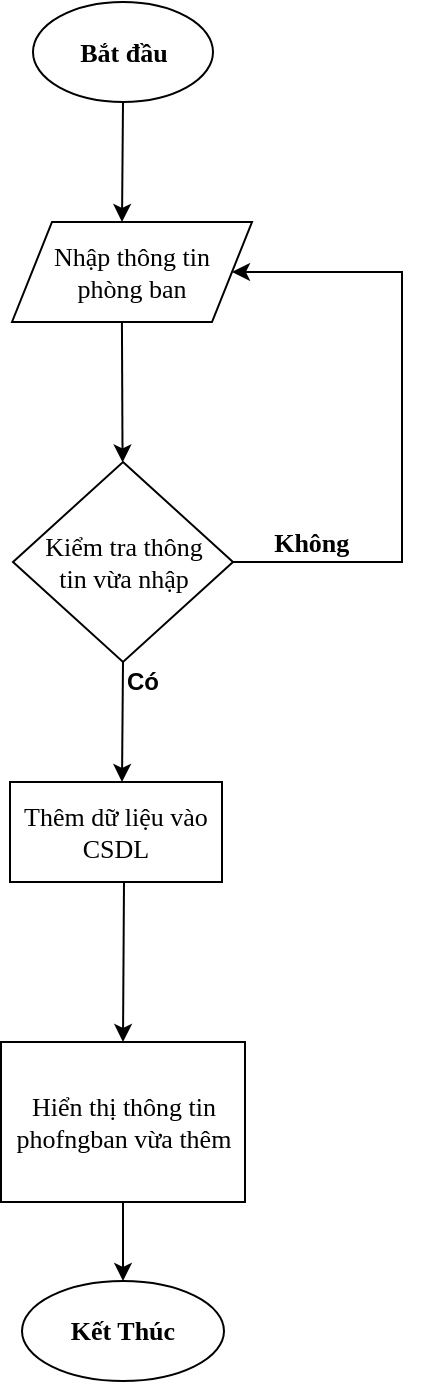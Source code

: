 <mxfile version="21.1.1" type="github">
  <diagram name="Page-1" id="0S65t2cG3uPDp3mLqJaC">
    <mxGraphModel dx="1114" dy="623" grid="1" gridSize="10" guides="1" tooltips="1" connect="1" arrows="1" fold="1" page="1" pageScale="1" pageWidth="827" pageHeight="1169" math="0" shadow="0">
      <root>
        <mxCell id="0" />
        <mxCell id="1" parent="0" />
        <mxCell id="6_cvgtiBTDXDW0V2c5-d-1" style="edgeStyle=orthogonalEdgeStyle;rounded=0;orthogonalLoop=1;jettySize=auto;html=1;exitX=0.5;exitY=1;exitDx=0;exitDy=0;fontSize=13;fontFamily=Times New Roman;fontStyle=0" edge="1" parent="1" source="6_cvgtiBTDXDW0V2c5-d-2">
          <mxGeometry relative="1" as="geometry">
            <mxPoint x="370" y="170" as="targetPoint" />
          </mxGeometry>
        </mxCell>
        <mxCell id="6_cvgtiBTDXDW0V2c5-d-2" value="&lt;font style=&quot;font-size: 13px;&quot;&gt;Bắt đầu&lt;/font&gt;" style="ellipse;whiteSpace=wrap;html=1;fontSize=13;fontFamily=Times New Roman;fontStyle=1" vertex="1" parent="1">
          <mxGeometry x="325.5" y="60" width="90" height="50" as="geometry" />
        </mxCell>
        <mxCell id="6_cvgtiBTDXDW0V2c5-d-3" style="rounded=0;orthogonalLoop=1;jettySize=auto;html=1;exitX=0.458;exitY=0.978;exitDx=0;exitDy=0;exitPerimeter=0;fontSize=13;fontFamily=Times New Roman;fontStyle=0" edge="1" parent="1" source="6_cvgtiBTDXDW0V2c5-d-4" target="6_cvgtiBTDXDW0V2c5-d-7">
          <mxGeometry relative="1" as="geometry" />
        </mxCell>
        <mxCell id="6_cvgtiBTDXDW0V2c5-d-4" value="&lt;font style=&quot;font-size: 13px;&quot;&gt;Nhập thông tin&lt;br&gt;phòng ban&lt;br&gt;&lt;/font&gt;" style="shape=parallelogram;perimeter=parallelogramPerimeter;whiteSpace=wrap;html=1;fixedSize=1;fontSize=13;fontFamily=Times New Roman;fontStyle=0" vertex="1" parent="1">
          <mxGeometry x="315" y="170" width="120" height="50" as="geometry" />
        </mxCell>
        <mxCell id="6_cvgtiBTDXDW0V2c5-d-5" style="rounded=0;orthogonalLoop=1;jettySize=auto;html=1;exitX=0.5;exitY=1;exitDx=0;exitDy=0;fontSize=13;fontFamily=Times New Roman;fontStyle=0" edge="1" parent="1" source="6_cvgtiBTDXDW0V2c5-d-7">
          <mxGeometry relative="1" as="geometry">
            <mxPoint x="370" y="450" as="targetPoint" />
          </mxGeometry>
        </mxCell>
        <mxCell id="6_cvgtiBTDXDW0V2c5-d-6" style="edgeStyle=elbowEdgeStyle;rounded=0;orthogonalLoop=1;jettySize=auto;html=1;exitX=1;exitY=0.5;exitDx=0;exitDy=0;entryX=1;entryY=0.5;entryDx=0;entryDy=0;" edge="1" parent="1" source="6_cvgtiBTDXDW0V2c5-d-7" target="6_cvgtiBTDXDW0V2c5-d-4">
          <mxGeometry relative="1" as="geometry">
            <mxPoint x="370" y="130" as="targetPoint" />
            <Array as="points">
              <mxPoint x="510" y="210" />
              <mxPoint x="510" y="230" />
            </Array>
          </mxGeometry>
        </mxCell>
        <mxCell id="6_cvgtiBTDXDW0V2c5-d-7" value="Kiểm tra thông&lt;br&gt;tin vừa nhập" style="rhombus;whiteSpace=wrap;html=1;fontSize=13;fontFamily=Times New Roman;fontStyle=0" vertex="1" parent="1">
          <mxGeometry x="315.5" y="290" width="110" height="100" as="geometry" />
        </mxCell>
        <mxCell id="6_cvgtiBTDXDW0V2c5-d-8" style="rounded=0;orthogonalLoop=1;jettySize=auto;html=1;entryX=0.5;entryY=0;entryDx=0;entryDy=0;" edge="1" parent="1">
          <mxGeometry relative="1" as="geometry">
            <mxPoint x="371" y="500" as="sourcePoint" />
            <mxPoint x="370.5" y="580" as="targetPoint" />
          </mxGeometry>
        </mxCell>
        <mxCell id="6_cvgtiBTDXDW0V2c5-d-9" value="Thêm dữ liệu vào CSDL" style="rounded=0;whiteSpace=wrap;html=1;fontSize=13;fontFamily=Times New Roman;fontStyle=0" vertex="1" parent="1">
          <mxGeometry x="314" y="450" width="106" height="50" as="geometry" />
        </mxCell>
        <mxCell id="6_cvgtiBTDXDW0V2c5-d-10" value="&lt;font style=&quot;font-size: 13px;&quot;&gt;&lt;span style=&quot;font-size: 13px;&quot;&gt;Kết Thúc&lt;/span&gt;&lt;/font&gt;" style="ellipse;whiteSpace=wrap;html=1;fontSize=13;fontFamily=Times New Roman;fontStyle=1" vertex="1" parent="1">
          <mxGeometry x="320" y="699.46" width="101" height="50" as="geometry" />
        </mxCell>
        <mxCell id="6_cvgtiBTDXDW0V2c5-d-11" value="&lt;b&gt;Không&amp;nbsp;&lt;br&gt;&lt;/b&gt;" style="text;html=1;align=center;verticalAlign=middle;resizable=0;points=[];autosize=1;strokeColor=none;fillColor=none;fontSize=13;fontFamily=Times New Roman;fontStyle=0" vertex="1" parent="1">
          <mxGeometry x="435.5" y="315" width="60" height="30" as="geometry" />
        </mxCell>
        <mxCell id="6_cvgtiBTDXDW0V2c5-d-12" value="&lt;b&gt;Có&lt;/b&gt;" style="text;html=1;align=center;verticalAlign=middle;resizable=0;points=[];autosize=1;strokeColor=none;fillColor=none;" vertex="1" parent="1">
          <mxGeometry x="360" y="385" width="40" height="30" as="geometry" />
        </mxCell>
        <mxCell id="6_cvgtiBTDXDW0V2c5-d-13" style="rounded=0;orthogonalLoop=1;jettySize=auto;html=1;exitX=0.5;exitY=1;exitDx=0;exitDy=0;" edge="1" parent="1" source="6_cvgtiBTDXDW0V2c5-d-14" target="6_cvgtiBTDXDW0V2c5-d-10">
          <mxGeometry relative="1" as="geometry" />
        </mxCell>
        <mxCell id="6_cvgtiBTDXDW0V2c5-d-14" value="Hiển thị thông tin phofngban vừa thêm" style="rounded=0;whiteSpace=wrap;html=1;fontSize=13;fontFamily=Times New Roman;fontStyle=0" vertex="1" parent="1">
          <mxGeometry x="309.5" y="580" width="122" height="80" as="geometry" />
        </mxCell>
      </root>
    </mxGraphModel>
  </diagram>
</mxfile>
